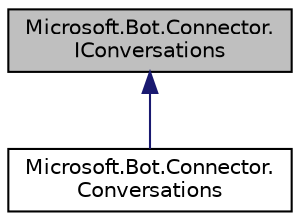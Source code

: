 digraph "Microsoft.Bot.Connector.IConversations"
{
  edge [fontname="Helvetica",fontsize="10",labelfontname="Helvetica",labelfontsize="10"];
  node [fontname="Helvetica",fontsize="10",shape=record];
  Node1 [label="Microsoft.Bot.Connector.\lIConversations",height=0.2,width=0.4,color="black", fillcolor="grey75", style="filled", fontcolor="black"];
  Node1 -> Node2 [dir="back",color="midnightblue",fontsize="10",style="solid",fontname="Helvetica"];
  Node2 [label="Microsoft.Bot.Connector.\lConversations",height=0.2,width=0.4,color="black", fillcolor="white", style="filled",URL="$da/ddd/class_microsoft_1_1_bot_1_1_connector_1_1_conversations.html",tooltip="Conversations operations. "];
}
